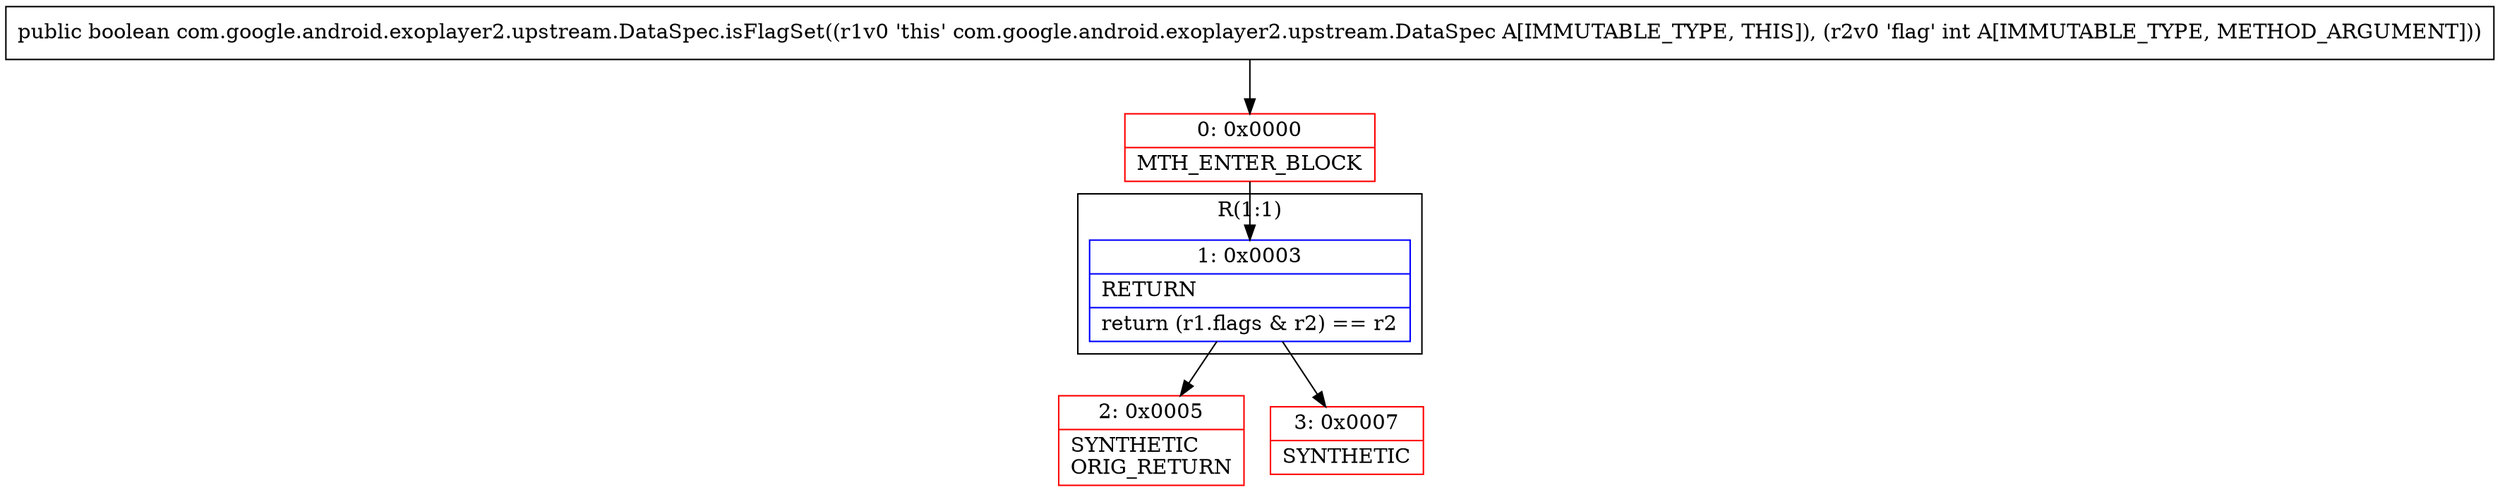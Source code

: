 digraph "CFG forcom.google.android.exoplayer2.upstream.DataSpec.isFlagSet(I)Z" {
subgraph cluster_Region_1337852285 {
label = "R(1:1)";
node [shape=record,color=blue];
Node_1 [shape=record,label="{1\:\ 0x0003|RETURN\l|return (r1.flags & r2) == r2\l}"];
}
Node_0 [shape=record,color=red,label="{0\:\ 0x0000|MTH_ENTER_BLOCK\l}"];
Node_2 [shape=record,color=red,label="{2\:\ 0x0005|SYNTHETIC\lORIG_RETURN\l}"];
Node_3 [shape=record,color=red,label="{3\:\ 0x0007|SYNTHETIC\l}"];
MethodNode[shape=record,label="{public boolean com.google.android.exoplayer2.upstream.DataSpec.isFlagSet((r1v0 'this' com.google.android.exoplayer2.upstream.DataSpec A[IMMUTABLE_TYPE, THIS]), (r2v0 'flag' int A[IMMUTABLE_TYPE, METHOD_ARGUMENT])) }"];
MethodNode -> Node_0;
Node_1 -> Node_2;
Node_1 -> Node_3;
Node_0 -> Node_1;
}

